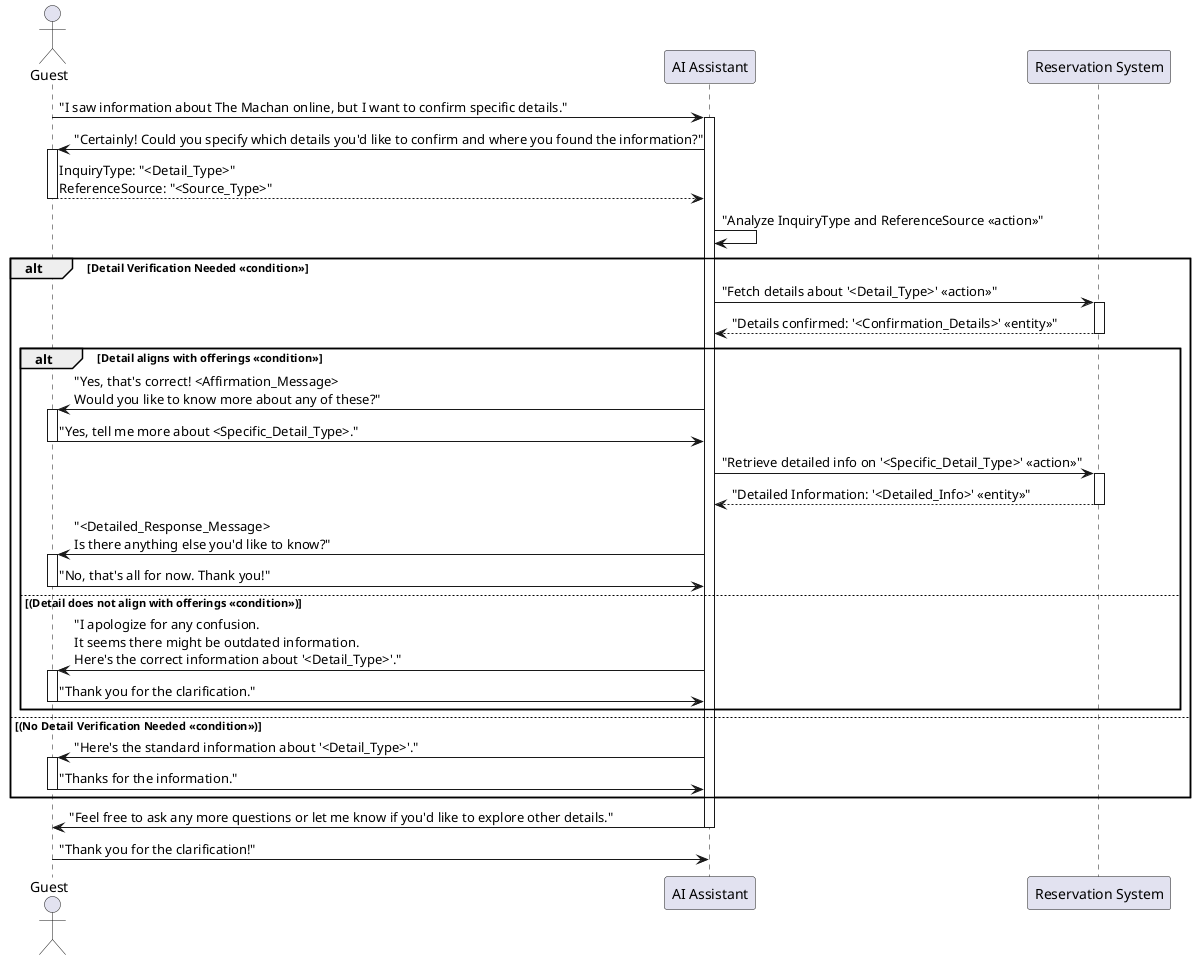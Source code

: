 @startuml
' Define participants
actor Guest
participant "AI Assistant" as Assistant
participant "Reservation System" as System

' Start of the interaction
Guest -> Assistant: "I saw information about The Machan online, but I want to confirm specific details."
activate Assistant

' Action: Collect InquiryType and ReferenceSource
Assistant -> Guest: "Certainly! Could you specify which details you'd like to confirm and where you found the information?"
activate Guest

' Guest provides InquiryType and ReferenceSource
Guest --> Assistant: InquiryType: "<Detail_Type>"\nReferenceSource: "<Source_Type>"
deactivate Guest

' Action: Analyze Information
Assistant -> Assistant: "Analyze InquiryType and ReferenceSource <<action>>"

' Condition: Detail Verification Needed
alt Detail Verification Needed <<condition>>
    ' Action: Provide Confirmation
    Assistant -> System: "Fetch details about '<Detail_Type>' <<action>>"
    activate System
    System --> Assistant: "Details confirmed: '<Confirmation_Details>' <<entity>>"
    deactivate System
    
    ' Condition: Does detail align with offerings?
    alt Detail aligns with offerings <<condition>>
        ' Action: Affirm and Offer More Information
        Assistant -> Guest: "Yes, that's correct! <Affirmation_Message>\nWould you like to know more about any of these?"
        activate Guest
        
        ' Optional: Guest requests more details
        Guest -> Assistant: "Yes, tell me more about <Specific_Detail_Type>."
        deactivate Guest
        
        ' Action: Provide Detailed Information
        Assistant -> System: "Retrieve detailed info on '<Specific_Detail_Type>' <<action>>"
        activate System
        System --> Assistant: "Detailed Information: '<Detailed_Info>' <<entity>>"
        deactivate System
        
        Assistant -> Guest: "<Detailed_Response_Message>\nIs there anything else you'd like to know?"
        activate Guest
        
        Guest -> Assistant: "No, that's all for now. Thank you!"
        deactivate Guest
    else (Detail does not align with offerings <<condition>>)
        ' Action: Clarify or Correct Information
        Assistant -> Guest: "I apologize for any confusion.\nIt seems there might be outdated information.\nHere's the correct information about '<Detail_Type>'."
        activate Guest
        
        Guest -> Assistant: "Thank you for the clarification."
        deactivate Guest
    end alt
else (No Detail Verification Needed <<condition>>)
    ' Action: Proceed with Standard Information Sharing
    Assistant -> Guest: "Here's the standard information about '<Detail_Type>'."
    activate Guest
    
    Guest -> Assistant: "Thanks for the information."
    deactivate Guest
end alt

' Action: Encourage Further Exploration
Assistant -> Guest: "Feel free to ask any more questions or let me know if you'd like to explore other details."
deactivate Assistant

' Final State: Guest feels assured
Guest -> Assistant: "Thank you for the clarification!"
@enduml



## **1. Confirming Online Information**

### **Guest Intent:** "I saw information about The Machan online, but I want to confirm specific details."

**Entities:**

- **InquiryType**
    - **Type:** String
    - **Purpose:** Identify the specific detail the guest wants to confirm.
    - **Possible Values:** "Location", "Amenities", "Pricing", "Policies", "Availability"
- **ReferenceSource**
    - **Type:** String
    - **Purpose:** Determine where the guest found the initial information.
    - **Possible Values:** "Website", "Social Media", "Online Reviews", "Travel Blogs"
- **VacationDates**
    - **Type:** Date Range
    - **Purpose:** Understand when the guest is planning to stay.
    - **Possible Values:** Specific check-in and check-out dates.

**Conditions:**

- **Detail Verification Needed**
    - **Description:** Determine if the guest needs confirmation on specific details.
    - **Related Entities:** InquiryType, ReferenceSource
- **Availability Check**
    - **Description:** Verify if the desired details align with current offerings.
    - **Related Entities:** VacationDates

**Actions:**

- **Provide Confirmation**
    - **Description:** Confirm the specific detail the guest inquired about.
    - **Required Entities:** InquiryType
- **Clarify or Correct Information**
    - **Description:** Offer additional context or correct any misinformation.
    - **Required Entities:** ReferenceSource
- **Encourage Further Exploration**
    - **Description:** Invite the guest to explore more details or ask additional questions.
    - **Required Entities:** None

**Conversation Flow:**

1. **Guest Confirms Online Information**
    - Entities Collected: InquiryType, ReferenceSource
2. **AI Provides Confirmation**
    - Action: Confirm the specific detail (e.g., location, amenities).
3. **IF** Detail aligns with offerings **THEN**
    - Action: Affirm and offer to provide more information if needed.
4. **ELSE**
    - Action: Clarify or correct the information and offer alternatives.
5. **Final State:**
    - Guest feels assured about the accuracy of the information and is encouraged to engage further.

**Evidence from Transcripts:**

- *"I saw your eco-friendly initiatives on Instagram, can you confirm how you implement them?"*
    
    (Imagined example based on meeting insights)